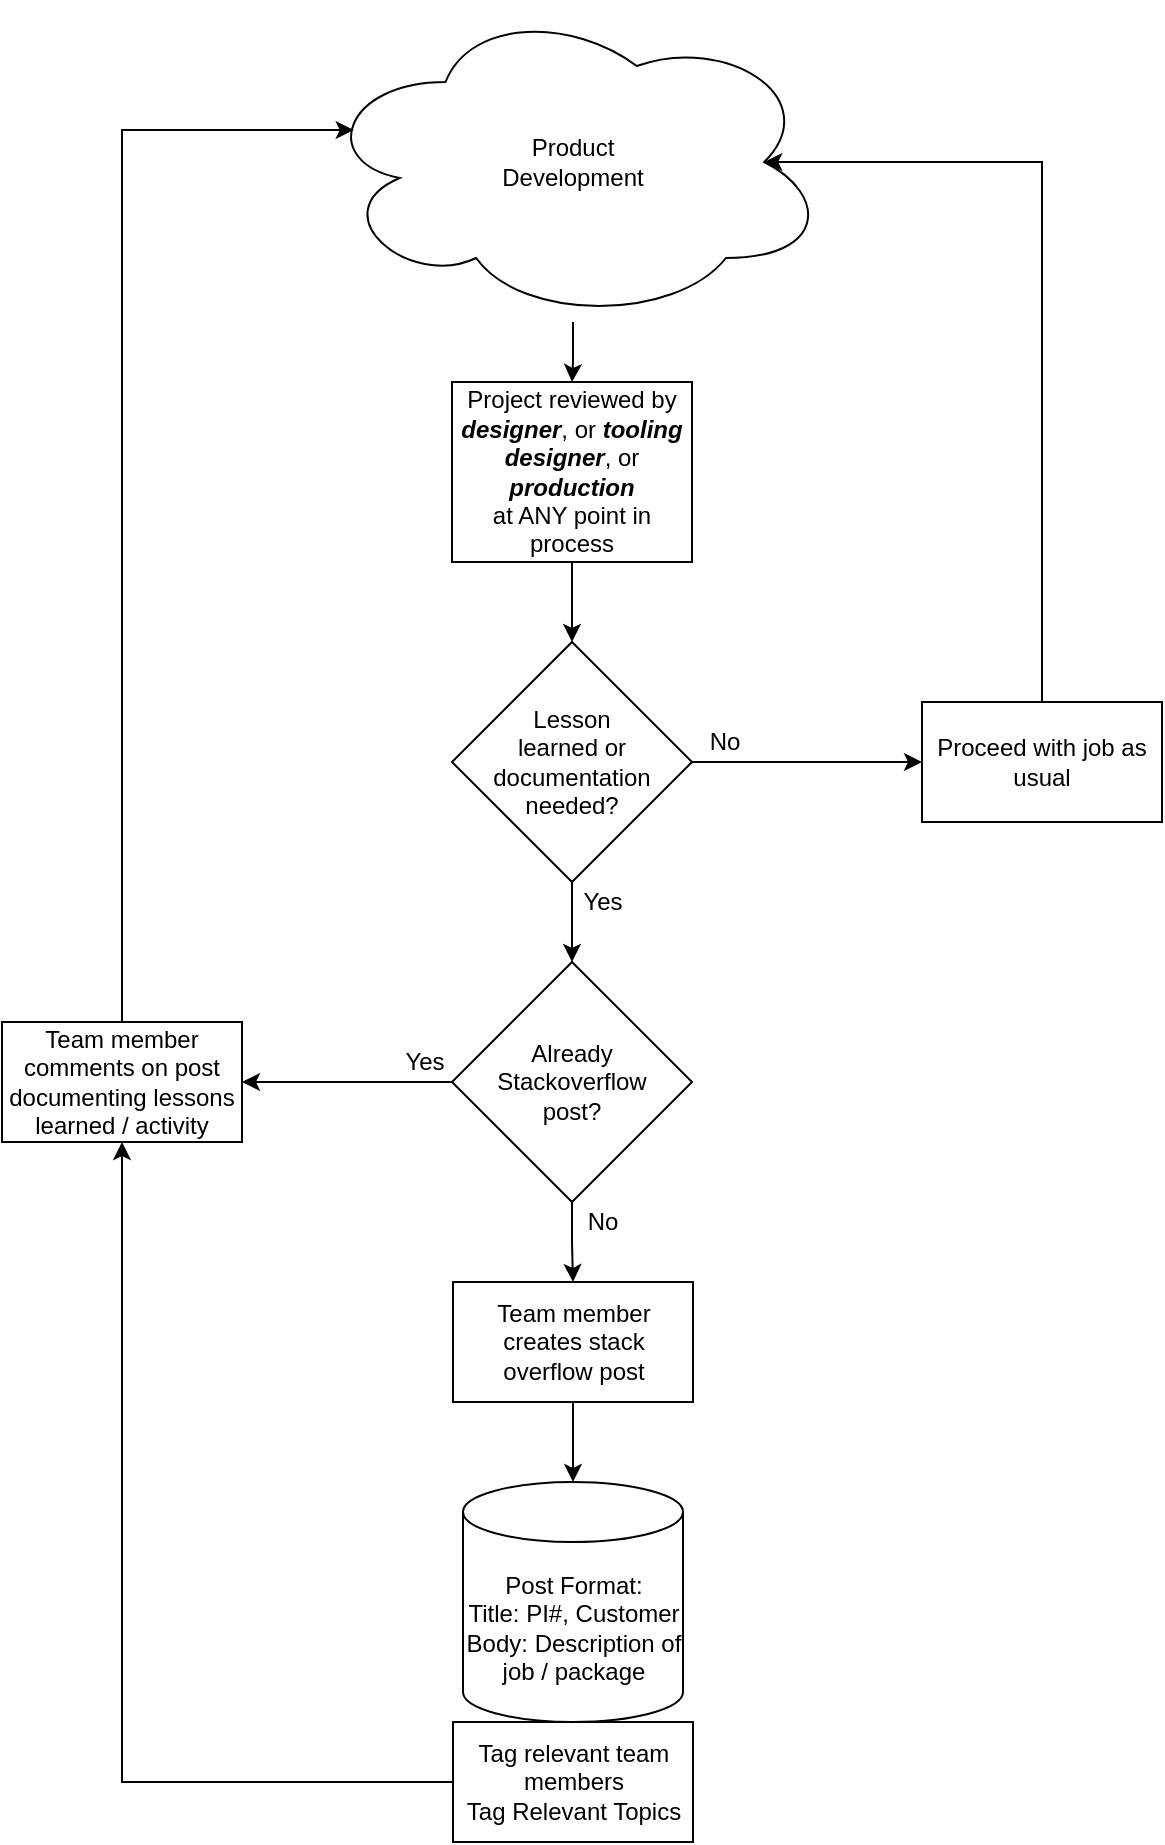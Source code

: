 <mxfile version="14.1.1" type="device"><diagram id="17tZAWfYsFfjBGPGeyur" name="Page-1"><mxGraphModel dx="1545" dy="734" grid="1" gridSize="10" guides="1" tooltips="1" connect="1" arrows="1" fold="1" page="1" pageScale="1" pageWidth="850" pageHeight="1100" math="0" shadow="0"><root><mxCell id="0"/><mxCell id="1" parent="0"/><mxCell id="wdidXv7xoZ0OGOWLyb1Z-6" style="edgeStyle=orthogonalEdgeStyle;rounded=0;orthogonalLoop=1;jettySize=auto;html=1;entryX=0.5;entryY=0;entryDx=0;entryDy=0;" edge="1" parent="1" source="wdidXv7xoZ0OGOWLyb1Z-2" target="wdidXv7xoZ0OGOWLyb1Z-5"><mxGeometry relative="1" as="geometry"/></mxCell><mxCell id="wdidXv7xoZ0OGOWLyb1Z-2" value="Product &lt;br&gt;Development" style="ellipse;shape=cloud;whiteSpace=wrap;html=1;" vertex="1" parent="1"><mxGeometry x="298" y="30" width="255" height="160" as="geometry"/></mxCell><mxCell id="wdidXv7xoZ0OGOWLyb1Z-8" style="edgeStyle=orthogonalEdgeStyle;rounded=0;orthogonalLoop=1;jettySize=auto;html=1;entryX=0.5;entryY=0;entryDx=0;entryDy=0;" edge="1" parent="1" source="wdidXv7xoZ0OGOWLyb1Z-5" target="wdidXv7xoZ0OGOWLyb1Z-7"><mxGeometry relative="1" as="geometry"/></mxCell><mxCell id="wdidXv7xoZ0OGOWLyb1Z-5" value="Project reviewed by &lt;i&gt;&lt;b&gt;designer&lt;/b&gt;&lt;/i&gt;, or &lt;i&gt;&lt;b&gt;tooling designer&lt;/b&gt;&lt;/i&gt;, or &lt;i&gt;&lt;b&gt;production&lt;/b&gt;&lt;/i&gt;&lt;br&gt;at ANY point in process" style="rounded=0;whiteSpace=wrap;html=1;" vertex="1" parent="1"><mxGeometry x="365" y="220" width="120" height="90" as="geometry"/></mxCell><mxCell id="wdidXv7xoZ0OGOWLyb1Z-12" style="edgeStyle=orthogonalEdgeStyle;rounded=0;orthogonalLoop=1;jettySize=auto;html=1;entryX=0;entryY=0.5;entryDx=0;entryDy=0;" edge="1" parent="1" source="wdidXv7xoZ0OGOWLyb1Z-7" target="wdidXv7xoZ0OGOWLyb1Z-11"><mxGeometry relative="1" as="geometry"/></mxCell><mxCell id="wdidXv7xoZ0OGOWLyb1Z-22" style="edgeStyle=orthogonalEdgeStyle;rounded=0;orthogonalLoop=1;jettySize=auto;html=1;entryX=0.5;entryY=0;entryDx=0;entryDy=0;" edge="1" parent="1" source="wdidXv7xoZ0OGOWLyb1Z-7" target="wdidXv7xoZ0OGOWLyb1Z-17"><mxGeometry relative="1" as="geometry"/></mxCell><mxCell id="wdidXv7xoZ0OGOWLyb1Z-7" value="Lesson &lt;br&gt;learned or documentation needed?" style="rhombus;whiteSpace=wrap;html=1;" vertex="1" parent="1"><mxGeometry x="365" y="350" width="120" height="120" as="geometry"/></mxCell><mxCell id="wdidXv7xoZ0OGOWLyb1Z-16" style="edgeStyle=orthogonalEdgeStyle;rounded=0;orthogonalLoop=1;jettySize=auto;html=1;entryX=0.5;entryY=0;entryDx=0;entryDy=0;entryPerimeter=0;" edge="1" parent="1" source="wdidXv7xoZ0OGOWLyb1Z-9" target="wdidXv7xoZ0OGOWLyb1Z-13"><mxGeometry relative="1" as="geometry"/></mxCell><mxCell id="wdidXv7xoZ0OGOWLyb1Z-9" value="Team member creates stack overflow post" style="rounded=0;whiteSpace=wrap;html=1;" vertex="1" parent="1"><mxGeometry x="365.5" y="670" width="120" height="60" as="geometry"/></mxCell><mxCell id="wdidXv7xoZ0OGOWLyb1Z-25" style="edgeStyle=orthogonalEdgeStyle;rounded=0;orthogonalLoop=1;jettySize=auto;html=1;entryX=0.875;entryY=0.5;entryDx=0;entryDy=0;entryPerimeter=0;exitX=0.5;exitY=0;exitDx=0;exitDy=0;" edge="1" parent="1" source="wdidXv7xoZ0OGOWLyb1Z-11" target="wdidXv7xoZ0OGOWLyb1Z-2"><mxGeometry relative="1" as="geometry"><Array as="points"><mxPoint x="660" y="110"/></Array></mxGeometry></mxCell><mxCell id="wdidXv7xoZ0OGOWLyb1Z-11" value="Proceed with job as usual" style="rounded=0;whiteSpace=wrap;html=1;" vertex="1" parent="1"><mxGeometry x="600" y="380" width="120" height="60" as="geometry"/></mxCell><mxCell id="wdidXv7xoZ0OGOWLyb1Z-13" value="Post Format:&lt;br&gt;Title: PI#, Customer&lt;br&gt;Body: Description of job / package" style="shape=cylinder3;whiteSpace=wrap;html=1;boundedLbl=1;backgroundOutline=1;size=15;" vertex="1" parent="1"><mxGeometry x="370.5" y="770" width="110" height="120" as="geometry"/></mxCell><mxCell id="wdidXv7xoZ0OGOWLyb1Z-23" style="edgeStyle=orthogonalEdgeStyle;rounded=0;orthogonalLoop=1;jettySize=auto;html=1;entryX=0.5;entryY=1;entryDx=0;entryDy=0;" edge="1" parent="1" source="wdidXv7xoZ0OGOWLyb1Z-14" target="wdidXv7xoZ0OGOWLyb1Z-19"><mxGeometry relative="1" as="geometry"/></mxCell><mxCell id="wdidXv7xoZ0OGOWLyb1Z-14" value="Tag relevant team members&lt;br&gt;Tag Relevant Topics" style="rounded=0;whiteSpace=wrap;html=1;" vertex="1" parent="1"><mxGeometry x="365.5" y="890" width="120" height="60" as="geometry"/></mxCell><mxCell id="wdidXv7xoZ0OGOWLyb1Z-18" style="edgeStyle=orthogonalEdgeStyle;rounded=0;orthogonalLoop=1;jettySize=auto;html=1;entryX=0.5;entryY=0;entryDx=0;entryDy=0;" edge="1" parent="1" source="wdidXv7xoZ0OGOWLyb1Z-17" target="wdidXv7xoZ0OGOWLyb1Z-9"><mxGeometry relative="1" as="geometry"/></mxCell><mxCell id="wdidXv7xoZ0OGOWLyb1Z-20" style="edgeStyle=orthogonalEdgeStyle;rounded=0;orthogonalLoop=1;jettySize=auto;html=1;entryX=1;entryY=0.5;entryDx=0;entryDy=0;" edge="1" parent="1" source="wdidXv7xoZ0OGOWLyb1Z-17" target="wdidXv7xoZ0OGOWLyb1Z-19"><mxGeometry relative="1" as="geometry"/></mxCell><mxCell id="wdidXv7xoZ0OGOWLyb1Z-17" value="Already Stackoverflow&lt;br&gt;post?" style="rhombus;whiteSpace=wrap;html=1;" vertex="1" parent="1"><mxGeometry x="365" y="510" width="120" height="120" as="geometry"/></mxCell><mxCell id="wdidXv7xoZ0OGOWLyb1Z-21" style="edgeStyle=orthogonalEdgeStyle;rounded=0;orthogonalLoop=1;jettySize=auto;html=1;entryX=0.07;entryY=0.4;entryDx=0;entryDy=0;entryPerimeter=0;exitX=0.5;exitY=0;exitDx=0;exitDy=0;" edge="1" parent="1" source="wdidXv7xoZ0OGOWLyb1Z-19" target="wdidXv7xoZ0OGOWLyb1Z-2"><mxGeometry relative="1" as="geometry"><Array as="points"><mxPoint x="200" y="94"/></Array></mxGeometry></mxCell><mxCell id="wdidXv7xoZ0OGOWLyb1Z-19" value="Team member comments on post documenting lessons learned / activity" style="rounded=0;whiteSpace=wrap;html=1;" vertex="1" parent="1"><mxGeometry x="140" y="540" width="120" height="60" as="geometry"/></mxCell><mxCell id="wdidXv7xoZ0OGOWLyb1Z-24" value="No" style="text;html=1;align=center;verticalAlign=middle;resizable=0;points=[];autosize=1;" vertex="1" parent="1"><mxGeometry x="485.5" y="390" width="30" height="20" as="geometry"/></mxCell><mxCell id="wdidXv7xoZ0OGOWLyb1Z-26" value="Yes" style="text;html=1;align=center;verticalAlign=middle;resizable=0;points=[];autosize=1;" vertex="1" parent="1"><mxGeometry x="420" y="470" width="40" height="20" as="geometry"/></mxCell><mxCell id="wdidXv7xoZ0OGOWLyb1Z-27" value="Yes" style="text;html=1;align=center;verticalAlign=middle;resizable=0;points=[];autosize=1;" vertex="1" parent="1"><mxGeometry x="330.5" y="550" width="40" height="20" as="geometry"/></mxCell><mxCell id="wdidXv7xoZ0OGOWLyb1Z-28" value="No" style="text;html=1;align=center;verticalAlign=middle;resizable=0;points=[];autosize=1;" vertex="1" parent="1"><mxGeometry x="425" y="630" width="30" height="20" as="geometry"/></mxCell></root></mxGraphModel></diagram></mxfile>